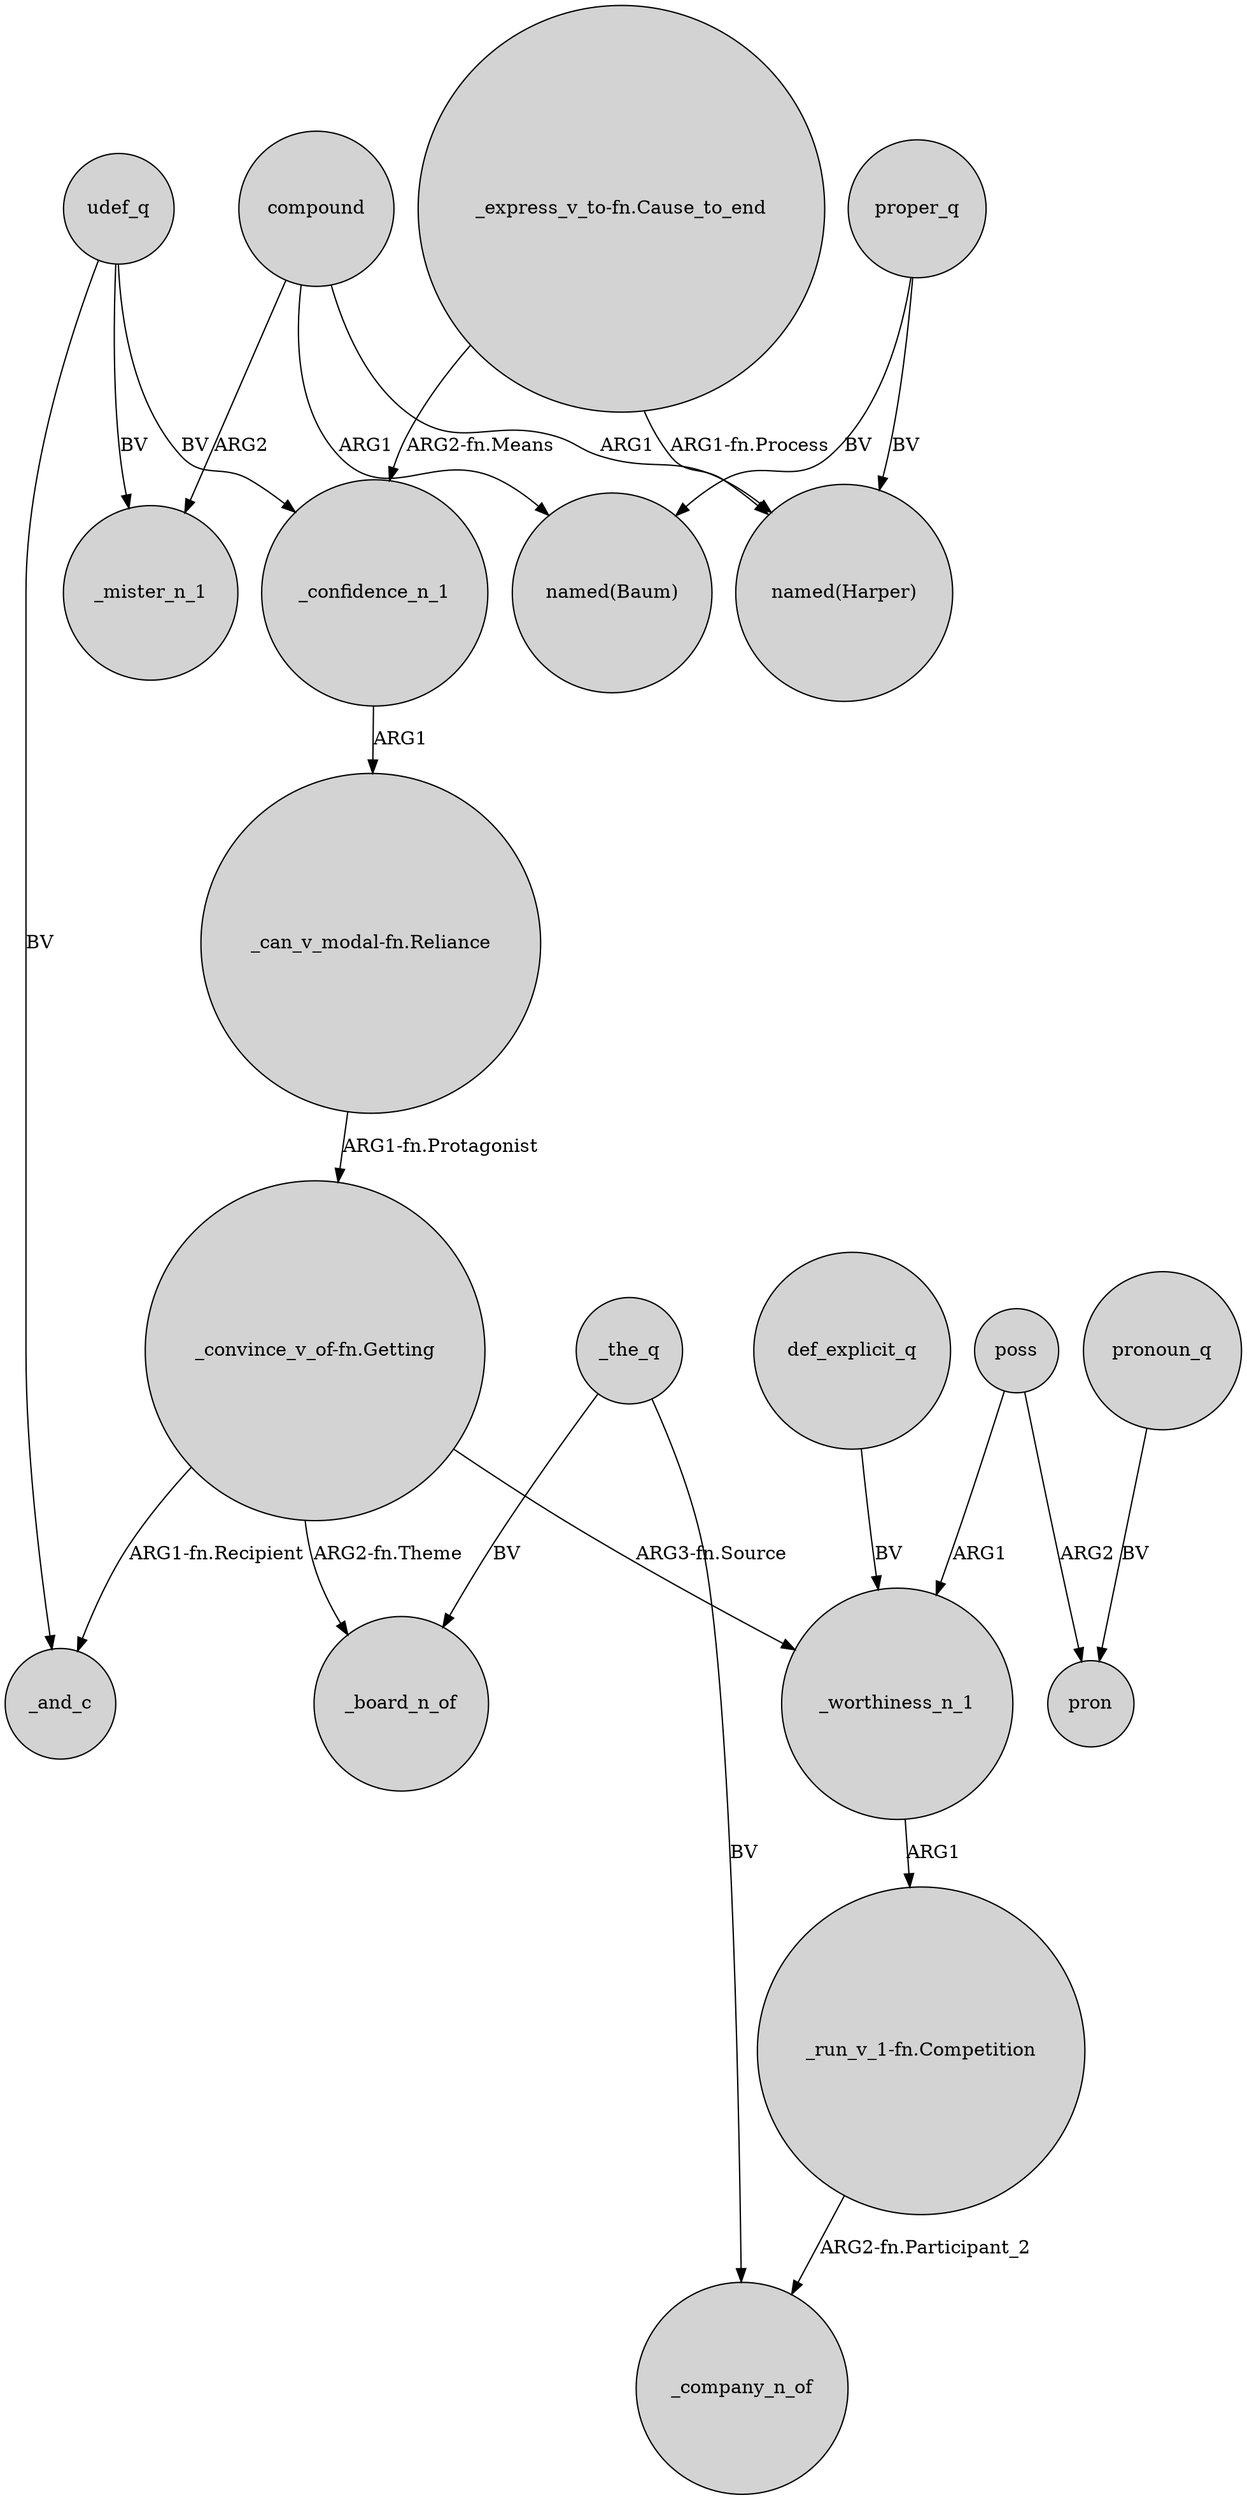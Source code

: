 digraph {
	node [shape=circle style=filled]
	compound -> _mister_n_1 [label=ARG2]
	compound -> "named(Harper)" [label=ARG1]
	poss -> _worthiness_n_1 [label=ARG1]
	proper_q -> "named(Baum)" [label=BV]
	"_run_v_1-fn.Competition" -> _company_n_of [label="ARG2-fn.Participant_2"]
	udef_q -> _and_c [label=BV]
	udef_q -> _mister_n_1 [label=BV]
	"_can_v_modal-fn.Reliance" -> "_convince_v_of-fn.Getting" [label="ARG1-fn.Protagonist"]
	_the_q -> _board_n_of [label=BV]
	"_convince_v_of-fn.Getting" -> _board_n_of [label="ARG2-fn.Theme"]
	pronoun_q -> pron [label=BV]
	"_express_v_to-fn.Cause_to_end" -> _confidence_n_1 [label="ARG2-fn.Means"]
	poss -> pron [label=ARG2]
	proper_q -> "named(Harper)" [label=BV]
	compound -> "named(Baum)" [label=ARG1]
	_confidence_n_1 -> "_can_v_modal-fn.Reliance" [label=ARG1]
	def_explicit_q -> _worthiness_n_1 [label=BV]
	"_express_v_to-fn.Cause_to_end" -> "named(Harper)" [label="ARG1-fn.Process"]
	"_convince_v_of-fn.Getting" -> _and_c [label="ARG1-fn.Recipient"]
	_the_q -> _company_n_of [label=BV]
	_worthiness_n_1 -> "_run_v_1-fn.Competition" [label=ARG1]
	udef_q -> _confidence_n_1 [label=BV]
	"_convince_v_of-fn.Getting" -> _worthiness_n_1 [label="ARG3-fn.Source"]
}
